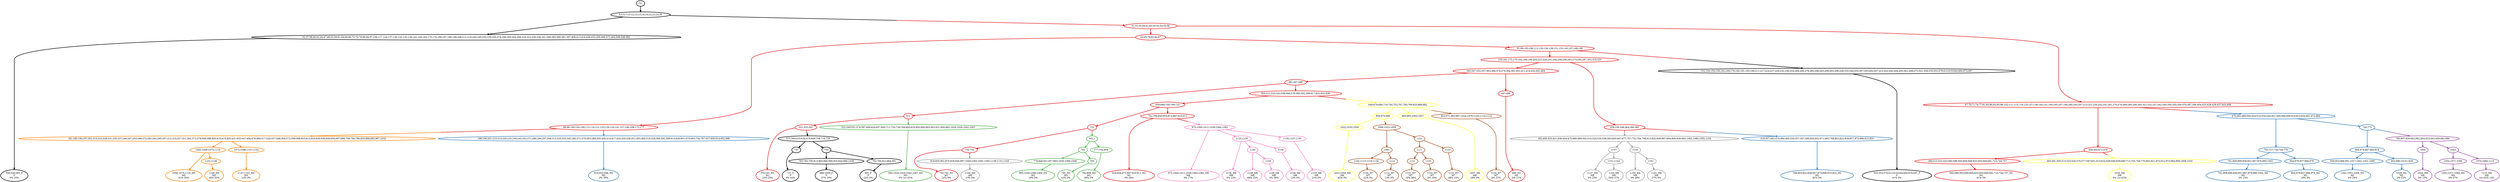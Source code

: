 digraph T {
	{
		rank=same
		120 [penwidth=3,colorscheme=set19,color=0,label="535;553;579;612;619;644;664;674;697_P\nP\n41% 0%"]
		113 [penwidth=3,colorscheme=set19,color=0,label="737_P\nP\n0% 43%"]
		110 [penwidth=3,colorscheme=set19,color=0,label="986;1009_P\nP\n37% 33%"]
		108 [penwidth=3,colorscheme=set19,color=0,label="891_P\nP\n22% 0%"]
		106 [penwidth=3,colorscheme=set19,color=0,label="506;546;562_P\nP\n0% 25%"]
		101 [penwidth=3,colorscheme=set19,color=1,label="732;742_M1\nM1\n22% 0%"]
		99 [penwidth=3,colorscheme=set19,color=1,label="820;854;872;897;910;911_M1\nM1\n0% 64%"]
		98 [penwidth=3,colorscheme=set19,color=1,label="532;541_M1\nM1\n16% 25%"]
		96 [penwidth=3,colorscheme=set19,color=1,label="496_M1\nM1\n0% 11%"]
		92 [penwidth=3,colorscheme=set19,color=1,label="560;586;593;600;608;633;650;669;681;723;744;757_M1\nM1\n61% 0%"]
		91 [penwidth=3,colorscheme=set19,color=2,label="914;932;948_M2\nM2\n0% 39%"]
		89 [penwidth=3,colorscheme=set19,color=2,label="788;803;822;838;857;875;898;915;933_M2\nM2\n82% 0%"]
		86 [penwidth=3,colorscheme=set19,color=2,label="791;808;899;938;951;967;979;990;1002_M2\nM2\n0% 14%"]
		84 [penwidth=3,colorscheme=set19,color=2,label="844;878;937;966;978_M2\nM2\n18% 0%"]
		80 [penwidth=3,colorscheme=set19,color=2,label="1041;1051;1066_M2\nM2\n0% 24%"]
		78 [penwidth=3,colorscheme=set19,color=2,label="1028_M2\nM2\n0% 22%"]
		75 [penwidth=3,colorscheme=set19,color=3,label="993;1030;1068;1069_M3\nM3\n19% 0%"]
		73 [penwidth=3,colorscheme=set19,color=3,label="793_M3\nM3\n43% 0%"]
		71 [penwidth=3,colorscheme=set19,color=3,label="792;809_M3\nM3\n38% 0%"]
		70 [penwidth=3,colorscheme=set19,color=3,label="992;1020;1029;1042;1067_M3\nM3\n0% 1e+02%"]
		68 [penwidth=3,colorscheme=set19,color=4,label="1004_M4\nM4\n0% 15%"]
		65 [penwidth=3,colorscheme=set19,color=4,label="1052;1071;1094_M4\nM4\n0% 67%"]
		63 [penwidth=3,colorscheme=set19,color=4,label="1115_M4\nM4\n1e+02% 18%"]
		61 [penwidth=3,colorscheme=set19,color=5,label="1056;1075;1110_M5\nM5\n51% 50%"]
		59 [penwidth=3,colorscheme=set19,color=5,label="1146_M5\nM5\n26% 50%"]
		57 [penwidth=3,colorscheme=set19,color=5,label="1127;1142_M5\nM5\n23% 0%"]
		54 [penwidth=3,colorscheme=set19,color=6,label="1033;1058_M6\nM6\n82% 0%"]
		52 [penwidth=3,colorscheme=set19,color=6,label="1057_M6\nM6\n18% 0%"]
		51 [penwidth=3,colorscheme=set19,color=6,label="1034_M6\nM6\n0% 1e+02%"]
		50 [penwidth=3,colorscheme=set19,color=7,label="1124_M7\nM7\n0% 27%"]
		47 [penwidth=3,colorscheme=set19,color=7,label="1134_M7\nM7\n22% 0%"]
		45 [penwidth=3,colorscheme=set19,color=7,label="1112_M7\nM7\n13% 0%"]
		41 [penwidth=3,colorscheme=set19,color=7,label="1121_M7\nM7\n16% 46%"]
		39 [penwidth=3,colorscheme=set19,color=7,label="1133_M7\nM7\n0% 16%"]
		37 [penwidth=3,colorscheme=set19,color=7,label="1132_M7\nM7\n49% 12%"]
		36 [penwidth=3,colorscheme=set19,color=8,label="975;1000;1011;1039;1064;1082_M8\nM8\n0% 17%"]
		34 [penwidth=3,colorscheme=set19,color=8,label="1136_M8\nM8\n0% 14%"]
		32 [penwidth=3,colorscheme=set19,color=8,label="1149_M8\nM8\n68% 32%"]
		30 [penwidth=3,colorscheme=set19,color=8,label="1159_M8\nM8\n0% 38%"]
		28 [penwidth=3,colorscheme=set19,color=8,label="1158_M8\nM8\n12% 0%"]
		26 [penwidth=3,colorscheme=set19,color=8,label="1155_M8\nM8\n21% 0%"]
		24 [penwidth=3,colorscheme=set19,color=9,label="1137_M9\nM9\n0% 25%"]
		22 [penwidth=3,colorscheme=set19,color=9,label="1163_M9\nM9\n50% 27%"]
		20 [penwidth=3,colorscheme=set19,color=9,label="1150_M9\nM9\n0% 48%"]
		18 [penwidth=3,colorscheme=set19,color=9,label="1161_M9\nM9\n37% 0%"]
		17 [penwidth=3,colorscheme=set19,color=9,label="1164_M9\nM9\n13% 0%"]
	}
	125 [penwidth=3,colorscheme=set19,color=0,label="GL"]
	124 [penwidth=3,colorscheme=set19,color=0,label="0;3;5;7;10;12;13;15;16;19;22;23;24;29"]
	123 [penwidth=3,colorscheme=set19,color=1,label="63;65;78;82;84;87"]
	122 [penwidth=3,colorscheme=set19,color=1,label="88;96;100;104;109;113;116;121;123;129;134;141;157;166;168;172;177"]
	121 [penwidth=3,colorscheme=set19,color=1,label="91;99;103;108;112;120;126;128;131;133;140;147;148;149"]
	119 [penwidth=3,colorscheme=set19,color=1,label="155;161;173;175;182;186;198;205;223;226;241;244;248;258;263;273;282;287;302;316;322"]
	118 [penwidth=3,colorscheme=set19,color=1,label="343;347;352;357;363;366;374;379;384;391;401;411;418;432;441;464"]
	117 [penwidth=3,colorscheme=set19,color=1,label="481;497;498"]
	116 [penwidth=3,colorscheme=set19,color=1,label="511"]
	115 [penwidth=3,colorscheme=set19,color=1,label="521;532;541"]
	114 [penwidth=3,colorscheme=set19,color=0,label="737"]
	112 [penwidth=3,colorscheme=set19,color=0,label="750"]
	111 [penwidth=3,colorscheme=set19,color=0,label="765;783;795;813;865;892;906;925;944;986;1009"]
	109 [penwidth=3,colorscheme=set19,color=0,label="782;794;812;864;891"]
	107 [penwidth=3,colorscheme=set19,color=0,label="32;37;38;40;42;44;47;48;53;59;61;64;66;68;72;75;79;89;94;97;106;117;124;127;130;132;135;138;142;145;163;170;176;180;187;189;194;208;212;218;245;249;255;259;265;274;296;300;304;309;319;323;330;336;341;349;365;368;381;397;408;413;416;426;433;459;466;472;484;506;546;562"]
	105 [penwidth=3,colorscheme=set19,color=1,label="503;512;533;542;559;568;576;585;592;599;617;622;632;638"]
	104 [penwidth=3,colorscheme=set19,color=1,label="658;688;700;709;710"]
	103 [penwidth=3,colorscheme=set19,color=1,label="722"]
	102 [penwidth=3,colorscheme=set19,color=1,label="732;742"]
	100 [penwidth=3,colorscheme=set19,color=1,label="741;786;820;854;872;897;910;911"]
	97 [penwidth=3,colorscheme=set19,color=1,label="487;496"]
	95 [penwidth=3,colorscheme=set19,color=1,label="67;70;71;74;77;81;83;86;93;95;98;102;111;115;119;125;137;139;144;151;160;165;167;184;200;203;207;213;221;234;242;251;261;270;276;280;285;290;305;321;332;337;342;344;350;355;359;370;387;399;404;423;428;429;437;443;448"]
	94 [penwidth=3,colorscheme=set19,color=1,label="458;465;471;476"]
	93 [penwidth=3,colorscheme=set19,color=1,label="490;513;522;543;560;586;593;600;608;633;650;669;681;723;744;757"]
	90 [penwidth=3,colorscheme=set19,color=1,label="328;339;348;364;380;385"]
	88 [penwidth=3,colorscheme=set19,color=2,label="703;727;736;746;776"]
	87 [penwidth=3,colorscheme=set19,color=2,label="791;808;899;938;951;967;979;990;1002"]
	85 [penwidth=3,colorscheme=set19,color=2,label="844;878;937;966;978"]
	83 [penwidth=3,colorscheme=set19,color=2,label="745;775"]
	82 [penwidth=3,colorscheme=set19,color=2,label="806;879;887;900;918"]
	81 [penwidth=3,colorscheme=set19,color=2,label="939;953;968;991;1017;1041;1051;1066"]
	79 [penwidth=3,colorscheme=set19,color=2,label="952;980;1016;1028"]
	77 [penwidth=3,colorscheme=set19,color=3,label="762"]
	76 [penwidth=3,colorscheme=set19,color=3,label="778;846;941;957;993;1030;1068;1069"]
	74 [penwidth=3,colorscheme=set19,color=3,label="793"]
	72 [penwidth=3,colorscheme=set19,color=3,label="777;792;809"]
	69 [penwidth=3,colorscheme=set19,color=4,label="1004"]
	67 [penwidth=3,colorscheme=set19,color=4,label="1043"]
	66 [penwidth=3,colorscheme=set19,color=4,label="1052;1071;1094"]
	64 [penwidth=3,colorscheme=set19,color=4,label="1070;1084;1115"]
	62 [penwidth=3,colorscheme=set19,color=5,label="1045;1056;1075;1110"]
	60 [penwidth=3,colorscheme=set19,color=5,label="1131;1146"]
	58 [penwidth=3,colorscheme=set19,color=5,label="1073;1098;1127;1142"]
	56 [penwidth=3,colorscheme=set19,color=6,label="959;970;996"]
	55 [penwidth=3,colorscheme=set19,color=6,label="1022;1033;1058"]
	53 [penwidth=3,colorscheme=set19,color=6,label="969;995;1005;1057"]
	49 [penwidth=3,colorscheme=set19,color=7,label="1091"]
	48 [penwidth=3,colorscheme=set19,color=7,label="1102;1113;1123;1134"]
	46 [penwidth=3,colorscheme=set19,color=7,label="1112"]
	44 [penwidth=3,colorscheme=set19,color=7,label="1101"]
	43 [penwidth=3,colorscheme=set19,color=7,label="1111"]
	42 [penwidth=3,colorscheme=set19,color=7,label="1121"]
	40 [penwidth=3,colorscheme=set19,color=7,label="1133"]
	38 [penwidth=3,colorscheme=set19,color=7,label="1132"]
	35 [penwidth=3,colorscheme=set19,color=8,label="1125;1136"]
	33 [penwidth=3,colorscheme=set19,color=8,label="1149"]
	31 [penwidth=3,colorscheme=set19,color=8,label="1159"]
	29 [penwidth=3,colorscheme=set19,color=8,label="1158"]
	27 [penwidth=3,colorscheme=set19,color=8,label="1135;1147;1155"]
	25 [penwidth=3,colorscheme=set19,color=9,label="1137"]
	23 [penwidth=3,colorscheme=set19,color=9,label="1151;1163"]
	21 [penwidth=3,colorscheme=set19,color=9,label="1150"]
	19 [penwidth=3,colorscheme=set19,color=9,label="1161"]
	16 [penwidth=3,colorscheme=set19,color=7,label="923;971;983;997;1024;1076;1103;1114;1124"]
	15 [penwidth=3,colorscheme=set19,color=7,label="1006;1023;1059"]
	14 [penwidth=3,colorscheme=set19,color=4,label="790;807;826;843;862;904;922;942;958;982;994"]
	13 [penwidth=3,colorscheme=set19,color=9,label="818;835;852;870;928;946;987;1049;1063;1081;1093;1138;1152;1164"]
	12 [penwidth=3,colorscheme=set19,color=9,label="392;406;420;421;436;454;475;488;499;502;510;520;530;558;583;605;667;677;707;752;784;798;815;832;849;867;894;908;926;945;1062;1080;1092;1104"]
	11 [penwidth=3,colorscheme=set19,color=8,label="975;1000;1011;1039;1064;1082"]
	10 [penwidth=3,colorscheme=set19,color=5,label="181;185;190;197;202;215;222;228;231;235;237;240;247;253;268;272;281;292;295;307;312;315;327;351;362;373;378;390;396;405;410;415;425;431;435;447;456;479;494;517;526;537;548;564;572;580;588;603;613;620;626;636;646;656;687;698;706;766;796;830;866;893;907;1032"]
	9 [penwidth=3,colorscheme=set19,color=6,label="483;491;505;515;523;545;570;577;587;601;610;624;639;649;659;680;713;743;756;770;802;821;873;912;973;984;999;1008;1034"]
	8 [penwidth=3,colorscheme=set19,color=6,label="648;679;689;719;730;753;767;785;799;833;868;882"]
	7 [penwidth=3,colorscheme=set19,color=3,label="531;540;551;574;597;606;629;657;690;711;720;739;768;800;816;850;869;883;903;921;956;992;1020;1029;1042;1067"]
	6 [penwidth=3,colorscheme=set19,color=3,label="M3_1"]
	5 [penwidth=3,colorscheme=set19,color=0,label="575;584;615;630;678;699;708;718;729"]
	4 [penwidth=3,colorscheme=set19,color=2,label="470;482;489;500;504;514;534;544;561;569;594;609;618;623;634;661;672;684"]
	3 [penwidth=3,colorscheme=set19,color=2,label="419;457;463;474;480;495;539;557;567;590;604;652;671;683;788;803;822;838;857;875;898;915;933"]
	2 [penwidth=3,colorscheme=set19,color=2,label="188;196;201;210;214;220;225;239;243;252;271;286;294;297;306;313;325;333;345;360;371;376;383;388;395;400;414;417;424;430;438;451;455;469;519;529;566;582;589;614;640;651;670;693;759;787;837;856;914;932;948"]
	1 [penwidth=3,colorscheme=set19,color=0,label="152;154;156;158;162;169;179;183;191;193;199;211;217;224;227;229;232;236;254;264;269;279;283;288;293;299;303;308;329;335;340;353;367;393;402;407;412;422;442;444;450;461;468;473;501;508;535;553;579;612;619;644;664;674;697"]
	0 [penwidth=3,colorscheme=set19,color=1,label="31;33;35;39;41;45;50;52;54;55;56"]
	125 -> 124 [penwidth=3,colorscheme=set19,color=0]
	124 -> 107 [penwidth=3,colorscheme=set19,color=0]
	124 -> 0 [penwidth=3,colorscheme=set19,color="0;0.5:1"]
	123 -> 122 [penwidth=3,colorscheme=set19,color=1]
	123 -> 121 [penwidth=3,colorscheme=set19,color=1]
	122 -> 10 [penwidth=3,colorscheme=set19,color="1;0.5:5"]
	122 -> 2 [penwidth=3,colorscheme=set19,color="1;0.5:2"]
	121 -> 119 [penwidth=3,colorscheme=set19,color=1]
	121 -> 1 [penwidth=3,colorscheme=set19,color="1;0.5:0"]
	119 -> 118 [penwidth=3,colorscheme=set19,color=1]
	119 -> 90 [penwidth=3,colorscheme=set19,color=1]
	118 -> 117 [penwidth=3,colorscheme=set19,color=1]
	118 -> 97 [penwidth=3,colorscheme=set19,color=1]
	117 -> 116 [penwidth=3,colorscheme=set19,color=1]
	117 -> 105 [penwidth=3,colorscheme=set19,color=1]
	116 -> 115 [penwidth=3,colorscheme=set19,color=1]
	116 -> 7 [penwidth=3,colorscheme=set19,color="1;0.5:3"]
	115 -> 98 [penwidth=3,colorscheme=set19,color=1]
	115 -> 5 [penwidth=3,colorscheme=set19,color="1;0.5:0"]
	114 -> 113 [penwidth=3,colorscheme=set19,color=0]
	112 -> 109 [penwidth=3,colorscheme=set19,color=0]
	112 -> 111 [penwidth=3,colorscheme=set19,color=0]
	111 -> 110 [penwidth=3,colorscheme=set19,color=0]
	109 -> 108 [penwidth=3,colorscheme=set19,color=0]
	107 -> 106 [penwidth=3,colorscheme=set19,color=0]
	105 -> 104 [penwidth=3,colorscheme=set19,color=1]
	105 -> 8 [penwidth=3,colorscheme=set19,color="1;0.5:6"]
	104 -> 103 [penwidth=3,colorscheme=set19,color=1]
	104 -> 100 [penwidth=3,colorscheme=set19,color=1]
	103 -> 102 [penwidth=3,colorscheme=set19,color=1]
	103 -> 6 [penwidth=3,colorscheme=set19,color="1;0.5:3"]
	102 -> 101 [penwidth=3,colorscheme=set19,color=1]
	102 -> 13 [penwidth=3,colorscheme=set19,color="1;0.5:9"]
	100 -> 99 [penwidth=3,colorscheme=set19,color=1]
	100 -> 11 [penwidth=3,colorscheme=set19,color="1;0.5:8"]
	97 -> 96 [penwidth=3,colorscheme=set19,color=1]
	95 -> 94 [penwidth=3,colorscheme=set19,color=1]
	95 -> 4 [penwidth=3,colorscheme=set19,color="1;0.5:2"]
	94 -> 93 [penwidth=3,colorscheme=set19,color=1]
	94 -> 9 [penwidth=3,colorscheme=set19,color="1;0.5:6"]
	93 -> 92 [penwidth=3,colorscheme=set19,color=1]
	90 -> 12 [penwidth=3,colorscheme=set19,color="1;0.5:9"]
	90 -> 3 [penwidth=3,colorscheme=set19,color="1;0.5:2"]
	88 -> 87 [penwidth=3,colorscheme=set19,color=2]
	88 -> 85 [penwidth=3,colorscheme=set19,color=2]
	87 -> 86 [penwidth=3,colorscheme=set19,color=2]
	85 -> 84 [penwidth=3,colorscheme=set19,color=2]
	83 -> 82 [penwidth=3,colorscheme=set19,color=2]
	83 -> 14 [penwidth=3,colorscheme=set19,color="2;0.5:4"]
	82 -> 79 [penwidth=3,colorscheme=set19,color=2]
	82 -> 81 [penwidth=3,colorscheme=set19,color=2]
	81 -> 80 [penwidth=3,colorscheme=set19,color=2]
	79 -> 78 [penwidth=3,colorscheme=set19,color=2]
	77 -> 74 [penwidth=3,colorscheme=set19,color=3]
	77 -> 76 [penwidth=3,colorscheme=set19,color=3]
	76 -> 75 [penwidth=3,colorscheme=set19,color=3]
	74 -> 73 [penwidth=3,colorscheme=set19,color=3]
	72 -> 71 [penwidth=3,colorscheme=set19,color=3]
	69 -> 68 [penwidth=3,colorscheme=set19,color=4]
	67 -> 66 [penwidth=3,colorscheme=set19,color=4]
	67 -> 64 [penwidth=3,colorscheme=set19,color=4]
	66 -> 65 [penwidth=3,colorscheme=set19,color=4]
	64 -> 63 [penwidth=3,colorscheme=set19,color=4]
	62 -> 61 [penwidth=3,colorscheme=set19,color=5]
	62 -> 60 [penwidth=3,colorscheme=set19,color=5]
	60 -> 59 [penwidth=3,colorscheme=set19,color=5]
	58 -> 57 [penwidth=3,colorscheme=set19,color=5]
	56 -> 55 [penwidth=3,colorscheme=set19,color=6]
	56 -> 15 [penwidth=3,colorscheme=set19,color="6;0.5:7"]
	55 -> 54 [penwidth=3,colorscheme=set19,color=6]
	53 -> 52 [penwidth=3,colorscheme=set19,color=6]
	49 -> 46 [penwidth=3,colorscheme=set19,color=7]
	49 -> 48 [penwidth=3,colorscheme=set19,color=7]
	48 -> 47 [penwidth=3,colorscheme=set19,color=7]
	46 -> 45 [penwidth=3,colorscheme=set19,color=7]
	44 -> 43 [penwidth=3,colorscheme=set19,color=7]
	44 -> 38 [penwidth=3,colorscheme=set19,color=7]
	43 -> 42 [penwidth=3,colorscheme=set19,color=7]
	43 -> 40 [penwidth=3,colorscheme=set19,color=7]
	42 -> 41 [penwidth=3,colorscheme=set19,color=7]
	40 -> 39 [penwidth=3,colorscheme=set19,color=7]
	38 -> 37 [penwidth=3,colorscheme=set19,color=7]
	35 -> 34 [penwidth=3,colorscheme=set19,color=8]
	35 -> 33 [penwidth=3,colorscheme=set19,color=8]
	35 -> 29 [penwidth=3,colorscheme=set19,color=8]
	33 -> 32 [penwidth=3,colorscheme=set19,color=8]
	33 -> 31 [penwidth=3,colorscheme=set19,color=8]
	31 -> 30 [penwidth=3,colorscheme=set19,color=8]
	29 -> 28 [penwidth=3,colorscheme=set19,color=8]
	27 -> 26 [penwidth=3,colorscheme=set19,color=8]
	25 -> 24 [penwidth=3,colorscheme=set19,color=9]
	25 -> 23 [penwidth=3,colorscheme=set19,color=9]
	23 -> 22 [penwidth=3,colorscheme=set19,color=9]
	21 -> 20 [penwidth=3,colorscheme=set19,color=9]
	21 -> 19 [penwidth=3,colorscheme=set19,color=9]
	19 -> 18 [penwidth=3,colorscheme=set19,color=9]
	16 -> 50 [penwidth=3,colorscheme=set19,color=7]
	15 -> 49 [penwidth=3,colorscheme=set19,color=7]
	15 -> 44 [penwidth=3,colorscheme=set19,color=7]
	14 -> 69 [penwidth=3,colorscheme=set19,color=4]
	14 -> 67 [penwidth=3,colorscheme=set19,color=4]
	13 -> 17 [penwidth=3,colorscheme=set19,color=9]
	12 -> 25 [penwidth=3,colorscheme=set19,color=9]
	12 -> 21 [penwidth=3,colorscheme=set19,color=9]
	11 -> 36 [penwidth=3,colorscheme=set19,color=8]
	11 -> 35 [penwidth=3,colorscheme=set19,color=8]
	11 -> 27 [penwidth=3,colorscheme=set19,color=8]
	10 -> 62 [penwidth=3,colorscheme=set19,color=5]
	10 -> 58 [penwidth=3,colorscheme=set19,color=5]
	9 -> 51 [penwidth=3,colorscheme=set19,color=6]
	8 -> 56 [penwidth=3,colorscheme=set19,color=6]
	8 -> 53 [penwidth=3,colorscheme=set19,color=6]
	8 -> 16 [penwidth=3,colorscheme=set19,color="6;0.5:7"]
	7 -> 70 [penwidth=3,colorscheme=set19,color=3]
	6 -> 77 [penwidth=3,colorscheme=set19,color=3]
	6 -> 72 [penwidth=3,colorscheme=set19,color=3]
	5 -> 114 [penwidth=3,colorscheme=set19,color=0]
	5 -> 112 [penwidth=3,colorscheme=set19,color=0]
	4 -> 88 [penwidth=3,colorscheme=set19,color=2]
	4 -> 83 [penwidth=3,colorscheme=set19,color=2]
	3 -> 89 [penwidth=3,colorscheme=set19,color=2]
	2 -> 91 [penwidth=3,colorscheme=set19,color=2]
	1 -> 120 [penwidth=3,colorscheme=set19,color=0]
	0 -> 123 [penwidth=3,colorscheme=set19,color=1]
	0 -> 95 [penwidth=3,colorscheme=set19,color=1]
}
